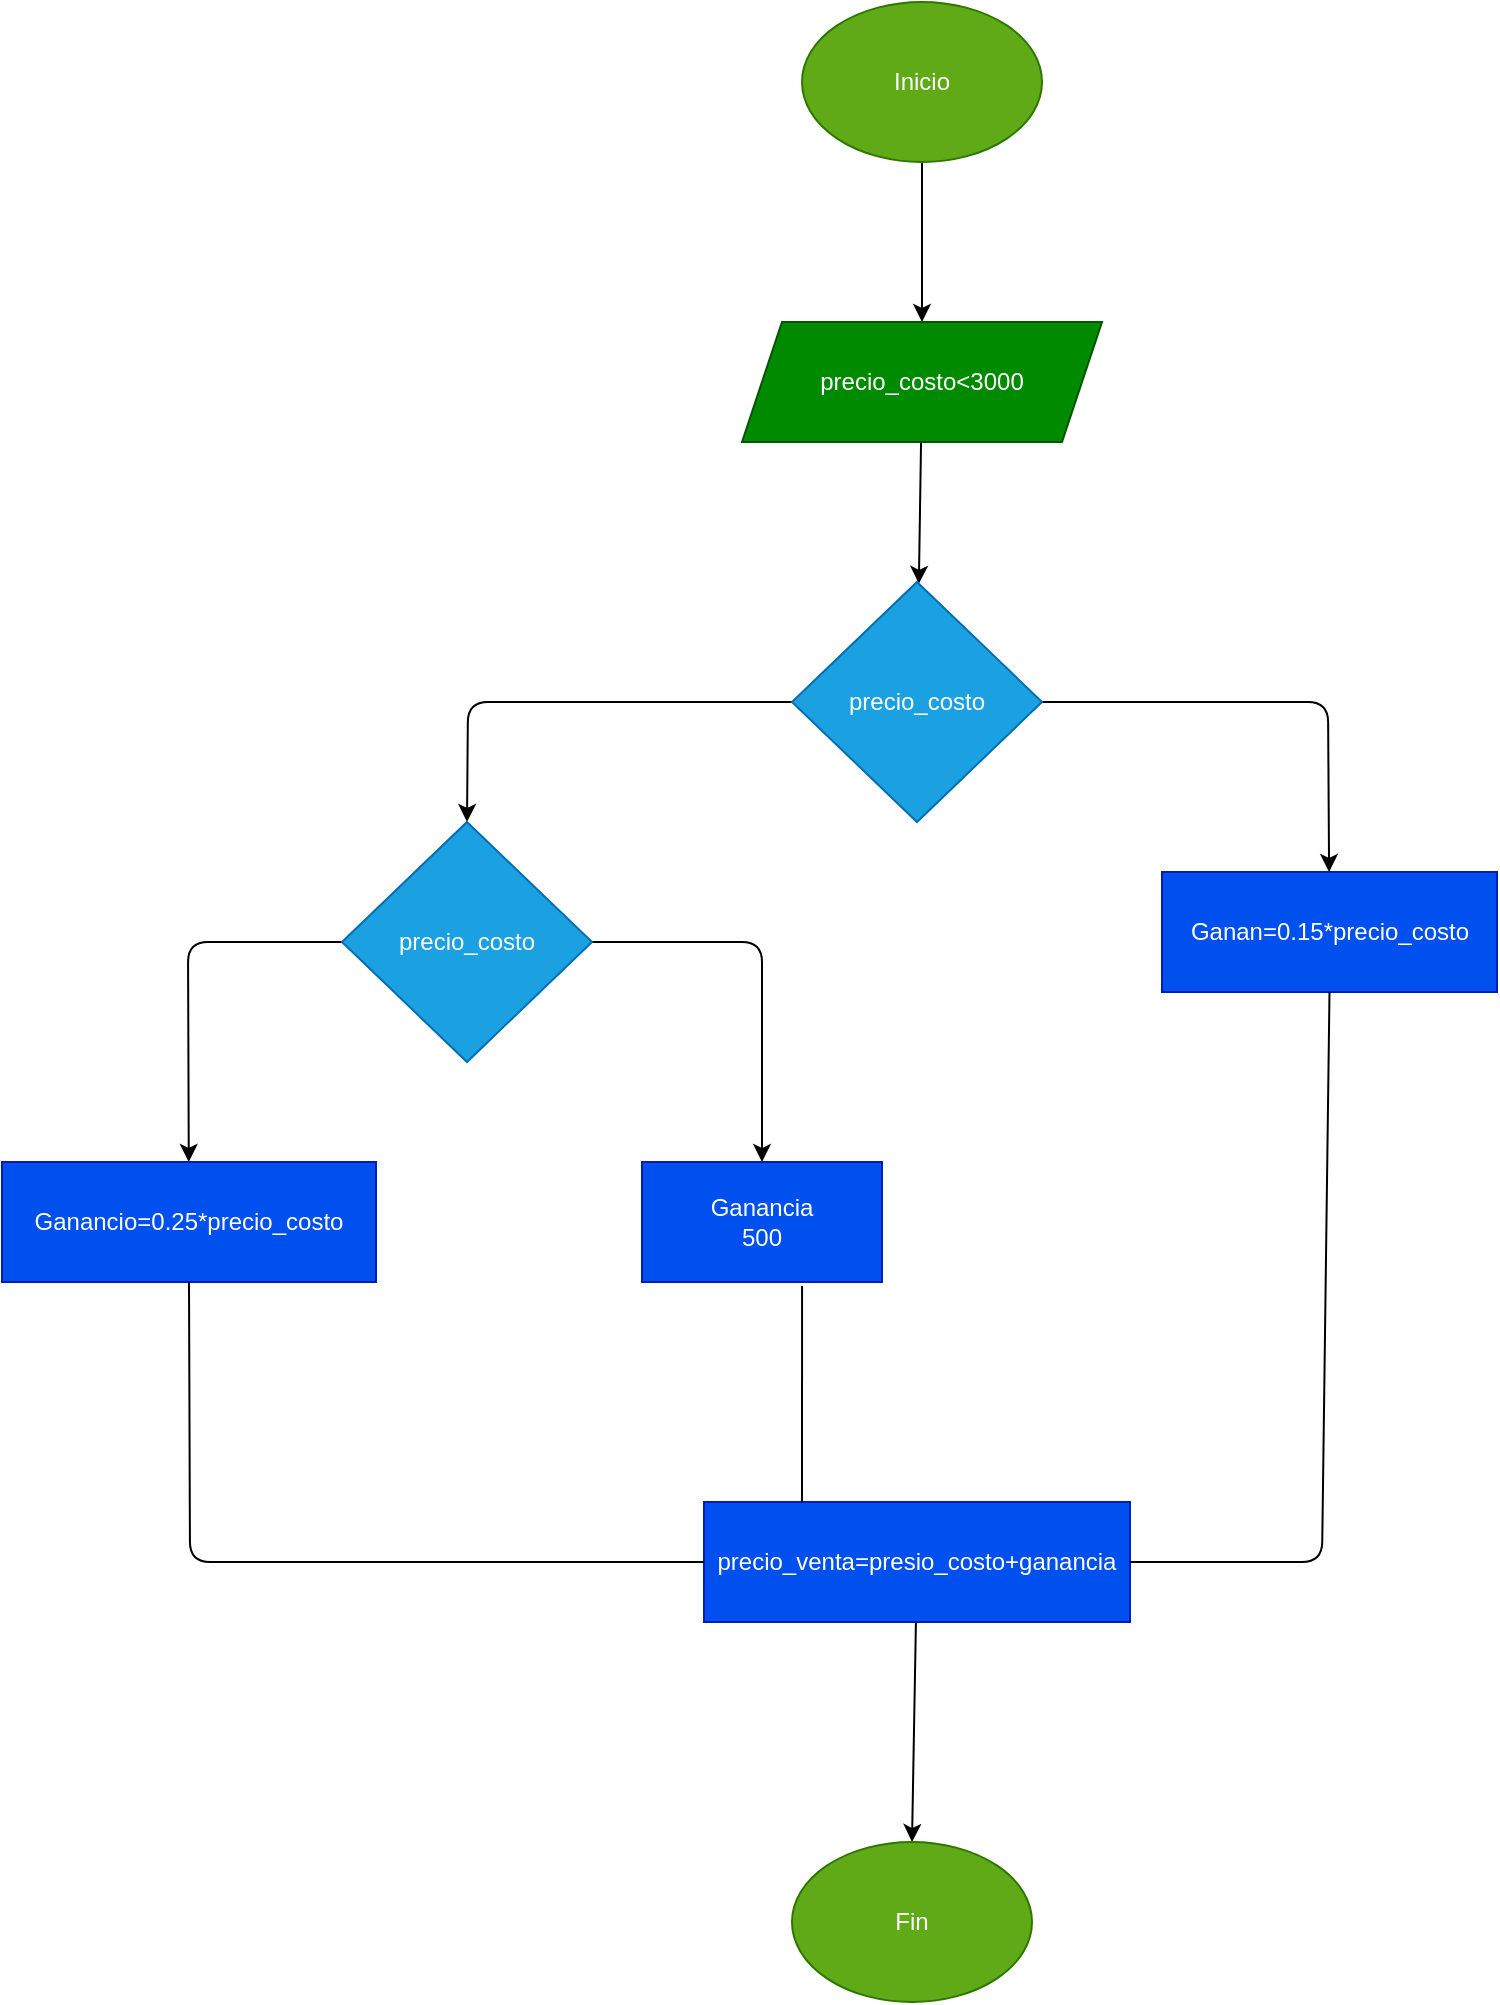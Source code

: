 <mxfile>
    <diagram id="t3Yu1ammJ3k61LUjhDLx" name="Página-1">
        <mxGraphModel dx="2127" dy="1023" grid="1" gridSize="10" guides="1" tooltips="1" connect="1" arrows="1" fold="1" page="1" pageScale="1" pageWidth="827" pageHeight="1169" math="0" shadow="0">
            <root>
                <mxCell id="0"/>
                <mxCell id="1" parent="0"/>
                <mxCell id="35" value="" style="edgeStyle=none;html=1;exitX=0.5;exitY=1;exitDx=0;exitDy=0;" edge="1" parent="1" source="33" target="34">
                    <mxGeometry relative="1" as="geometry"/>
                </mxCell>
                <mxCell id="33" value="Inicio" style="ellipse;whiteSpace=wrap;html=1;fillColor=#60a917;fontColor=#ffffff;strokeColor=#2D7600;" vertex="1" parent="1">
                    <mxGeometry x="-360" y="120" width="120" height="80" as="geometry"/>
                </mxCell>
                <mxCell id="37" value="" style="edgeStyle=none;html=1;" edge="1" parent="1" source="34" target="36">
                    <mxGeometry relative="1" as="geometry"/>
                </mxCell>
                <mxCell id="34" value="precio_costo&amp;lt;3000" style="shape=parallelogram;perimeter=parallelogramPerimeter;whiteSpace=wrap;html=1;fixedSize=1;fillColor=#008a00;fontColor=#ffffff;strokeColor=#005700;" vertex="1" parent="1">
                    <mxGeometry x="-390" y="280" width="180" height="60" as="geometry"/>
                </mxCell>
                <mxCell id="39" style="edgeStyle=none;html=1;entryX=0.5;entryY=0;entryDx=0;entryDy=0;" edge="1" parent="1" source="36" target="38">
                    <mxGeometry relative="1" as="geometry">
                        <Array as="points">
                            <mxPoint x="-527" y="470"/>
                        </Array>
                    </mxGeometry>
                </mxCell>
                <mxCell id="45" value="" style="edgeStyle=none;html=1;" edge="1" parent="1" source="36" target="44">
                    <mxGeometry relative="1" as="geometry">
                        <Array as="points">
                            <mxPoint x="-97" y="470"/>
                        </Array>
                    </mxGeometry>
                </mxCell>
                <mxCell id="36" value="precio_costo" style="rhombus;whiteSpace=wrap;html=1;fillColor=#1ba1e2;fontColor=#ffffff;strokeColor=#006EAF;" vertex="1" parent="1">
                    <mxGeometry x="-365" y="410" width="125" height="120" as="geometry"/>
                </mxCell>
                <mxCell id="41" value="" style="edgeStyle=none;html=1;" edge="1" parent="1" source="38" target="40">
                    <mxGeometry relative="1" as="geometry">
                        <Array as="points">
                            <mxPoint x="-667" y="590"/>
                        </Array>
                    </mxGeometry>
                </mxCell>
                <mxCell id="43" value="" style="edgeStyle=none;html=1;" edge="1" parent="1" source="38" target="42">
                    <mxGeometry relative="1" as="geometry">
                        <Array as="points">
                            <mxPoint x="-380" y="590"/>
                        </Array>
                    </mxGeometry>
                </mxCell>
                <mxCell id="38" value="precio_costo" style="rhombus;whiteSpace=wrap;html=1;fillColor=#1ba1e2;fontColor=#ffffff;strokeColor=#006EAF;" vertex="1" parent="1">
                    <mxGeometry x="-590" y="530" width="125" height="120" as="geometry"/>
                </mxCell>
                <mxCell id="40" value="Ganancio=0.25*precio_costo" style="whiteSpace=wrap;html=1;fillColor=#0050ef;fontColor=#ffffff;strokeColor=#001DBC;" vertex="1" parent="1">
                    <mxGeometry x="-760" y="700" width="187" height="60" as="geometry"/>
                </mxCell>
                <mxCell id="42" value="Ganancia&lt;br&gt;500" style="whiteSpace=wrap;html=1;fillColor=#0050ef;fontColor=#ffffff;strokeColor=#001DBC;" vertex="1" parent="1">
                    <mxGeometry x="-440" y="700" width="120" height="60" as="geometry"/>
                </mxCell>
                <mxCell id="44" value="Ganan=0.15*precio_costo" style="whiteSpace=wrap;html=1;fillColor=#0050ef;fontColor=#ffffff;strokeColor=#001DBC;" vertex="1" parent="1">
                    <mxGeometry x="-180" y="555" width="167.5" height="60" as="geometry"/>
                </mxCell>
                <mxCell id="51" style="edgeStyle=none;html=1;entryX=0.5;entryY=0;entryDx=0;entryDy=0;" edge="1" parent="1" source="46" target="50">
                    <mxGeometry relative="1" as="geometry"/>
                </mxCell>
                <mxCell id="46" value="precio_venta=presio_costo+ganancia" style="rounded=0;whiteSpace=wrap;html=1;fillColor=#0050ef;fontColor=#ffffff;strokeColor=#001DBC;" vertex="1" parent="1">
                    <mxGeometry x="-409" y="870" width="213" height="60" as="geometry"/>
                </mxCell>
                <mxCell id="47" value="" style="endArrow=none;html=1;entryX=0.5;entryY=1;entryDx=0;entryDy=0;exitX=1;exitY=0.5;exitDx=0;exitDy=0;" edge="1" parent="1" source="46" target="44">
                    <mxGeometry width="50" height="50" relative="1" as="geometry">
                        <mxPoint x="-340" y="910" as="sourcePoint"/>
                        <mxPoint x="-290" y="860" as="targetPoint"/>
                        <Array as="points">
                            <mxPoint x="-100" y="900"/>
                        </Array>
                    </mxGeometry>
                </mxCell>
                <mxCell id="48" value="" style="endArrow=none;html=1;entryX=0.667;entryY=1.033;entryDx=0;entryDy=0;exitX=0.23;exitY=0;exitDx=0;exitDy=0;entryPerimeter=0;exitPerimeter=0;" edge="1" parent="1" source="46" target="42">
                    <mxGeometry width="50" height="50" relative="1" as="geometry">
                        <mxPoint x="-340" y="860" as="sourcePoint"/>
                        <mxPoint x="-290" y="860" as="targetPoint"/>
                    </mxGeometry>
                </mxCell>
                <mxCell id="49" value="" style="endArrow=none;html=1;entryX=0.5;entryY=1;entryDx=0;entryDy=0;exitX=0;exitY=0.5;exitDx=0;exitDy=0;" edge="1" parent="1" source="46" target="40">
                    <mxGeometry width="50" height="50" relative="1" as="geometry">
                        <mxPoint x="-340" y="910" as="sourcePoint"/>
                        <mxPoint x="-290" y="860" as="targetPoint"/>
                        <Array as="points">
                            <mxPoint x="-666" y="900"/>
                        </Array>
                    </mxGeometry>
                </mxCell>
                <mxCell id="50" value="Fin" style="ellipse;whiteSpace=wrap;html=1;fillColor=#60a917;fontColor=#ffffff;strokeColor=#2D7600;" vertex="1" parent="1">
                    <mxGeometry x="-365" y="1040" width="120" height="80" as="geometry"/>
                </mxCell>
            </root>
        </mxGraphModel>
    </diagram>
</mxfile>